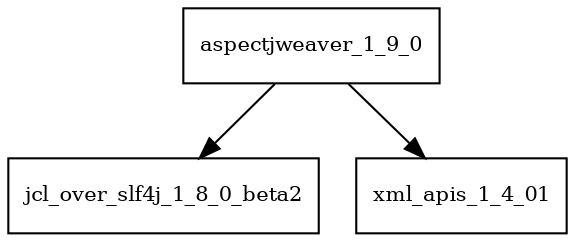 digraph aspectjweaver_1_9_0_dependencies {
  node [shape = box, fontsize=10.0];
  aspectjweaver_1_9_0 -> jcl_over_slf4j_1_8_0_beta2;
  aspectjweaver_1_9_0 -> xml_apis_1_4_01;
}
